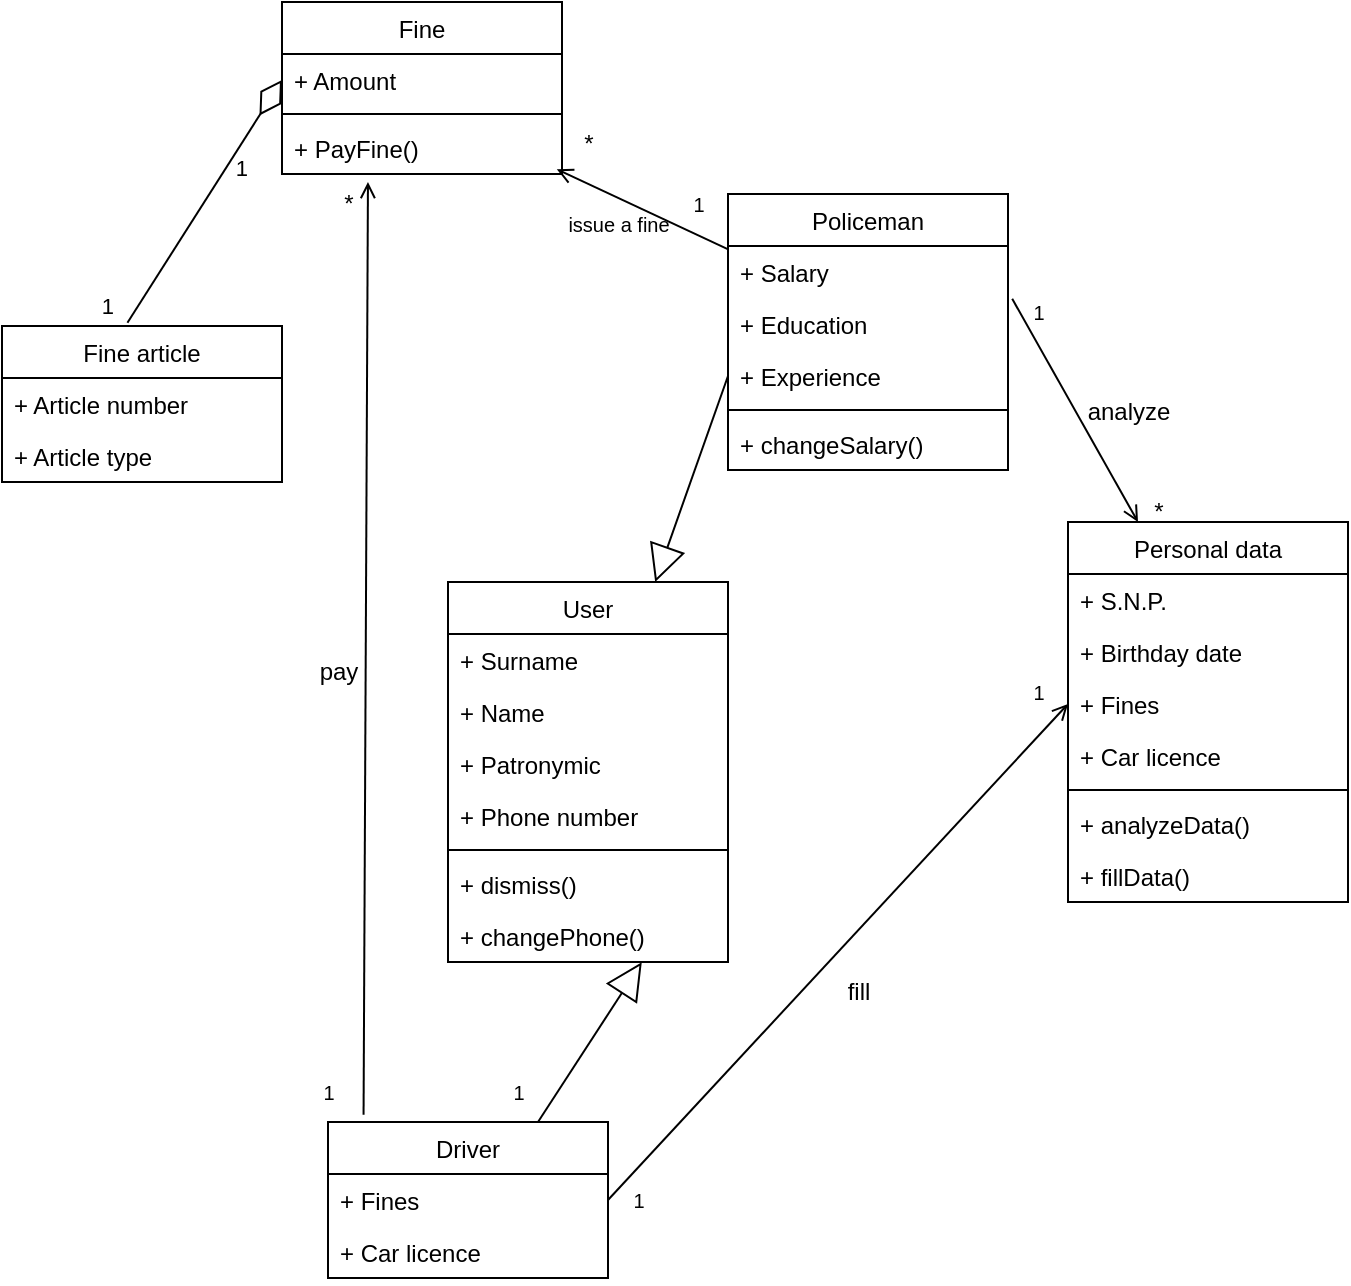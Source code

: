 <mxfile version="20.4.0" type="device"><diagram id="mCyr1kptdM3YggUfpTlr" name="Page-1"><mxGraphModel dx="826" dy="1961" grid="1" gridSize="10" guides="1" tooltips="1" connect="1" arrows="1" fold="1" page="1" pageScale="1" pageWidth="850" pageHeight="1100" math="0" shadow="0"><root><mxCell id="0"/><mxCell id="1" parent="0"/><mxCell id="RMtQjLJvcsIaxz_irh20-17" value="" style="endArrow=block;endSize=16;endFill=0;html=1;exitX=0;exitY=0.5;exitDx=0;exitDy=0;" parent="1" source="6ocjAHUngIfhMNf8PXdl-6" target="6ocjAHUngIfhMNf8PXdl-15" edge="1"><mxGeometry x="0.007" y="-8" width="160" relative="1" as="geometry"><mxPoint x="360" y="-400" as="sourcePoint"/><mxPoint x="340" y="-810" as="targetPoint"/><mxPoint as="offset"/></mxGeometry></mxCell><mxCell id="6ocjAHUngIfhMNf8PXdl-3" value="Policeman" style="swimlane;fontStyle=0;childLayout=stackLayout;horizontal=1;startSize=26;fillColor=none;horizontalStack=0;resizeParent=1;resizeParentMax=0;resizeLast=0;collapsible=1;marginBottom=0;" parent="1" vertex="1"><mxGeometry x="370" y="-504" width="140" height="138" as="geometry"/></mxCell><mxCell id="6ocjAHUngIfhMNf8PXdl-4" value="+ Salary" style="text;strokeColor=none;fillColor=none;align=left;verticalAlign=top;spacingLeft=4;spacingRight=4;overflow=hidden;rotatable=0;points=[[0,0.5],[1,0.5]];portConstraint=eastwest;" parent="6ocjAHUngIfhMNf8PXdl-3" vertex="1"><mxGeometry y="26" width="140" height="26" as="geometry"/></mxCell><mxCell id="6ocjAHUngIfhMNf8PXdl-5" value="+ Education" style="text;strokeColor=none;fillColor=none;align=left;verticalAlign=top;spacingLeft=4;spacingRight=4;overflow=hidden;rotatable=0;points=[[0,0.5],[1,0.5]];portConstraint=eastwest;" parent="6ocjAHUngIfhMNf8PXdl-3" vertex="1"><mxGeometry y="52" width="140" height="26" as="geometry"/></mxCell><mxCell id="6ocjAHUngIfhMNf8PXdl-6" value="+ Experience" style="text;strokeColor=none;fillColor=none;align=left;verticalAlign=top;spacingLeft=4;spacingRight=4;overflow=hidden;rotatable=0;points=[[0,0.5],[1,0.5]];portConstraint=eastwest;" parent="6ocjAHUngIfhMNf8PXdl-3" vertex="1"><mxGeometry y="78" width="140" height="26" as="geometry"/></mxCell><mxCell id="i1IjPsrdhijwOijEoD8R-19" value="" style="line;strokeWidth=1;fillColor=none;align=left;verticalAlign=middle;spacingTop=-1;spacingLeft=3;spacingRight=3;rotatable=0;labelPosition=right;points=[];portConstraint=eastwest;strokeColor=inherit;" vertex="1" parent="6ocjAHUngIfhMNf8PXdl-3"><mxGeometry y="104" width="140" height="8" as="geometry"/></mxCell><mxCell id="i1IjPsrdhijwOijEoD8R-18" value="+ changeSalary()" style="text;strokeColor=none;fillColor=none;align=left;verticalAlign=top;spacingLeft=4;spacingRight=4;overflow=hidden;rotatable=0;points=[[0,0.5],[1,0.5]];portConstraint=eastwest;" vertex="1" parent="6ocjAHUngIfhMNf8PXdl-3"><mxGeometry y="112" width="140" height="26" as="geometry"/></mxCell><mxCell id="6ocjAHUngIfhMNf8PXdl-10" value="Driver" style="swimlane;fontStyle=0;childLayout=stackLayout;horizontal=1;startSize=26;fillColor=none;horizontalStack=0;resizeParent=1;resizeParentMax=0;resizeLast=0;collapsible=1;marginBottom=0;" parent="1" vertex="1"><mxGeometry x="170" y="-40" width="140" height="78" as="geometry"/></mxCell><mxCell id="6ocjAHUngIfhMNf8PXdl-11" value="+ Fines" style="text;strokeColor=none;fillColor=none;align=left;verticalAlign=top;spacingLeft=4;spacingRight=4;overflow=hidden;rotatable=0;points=[[0,0.5],[1,0.5]];portConstraint=eastwest;" parent="6ocjAHUngIfhMNf8PXdl-10" vertex="1"><mxGeometry y="26" width="140" height="26" as="geometry"/></mxCell><mxCell id="6ocjAHUngIfhMNf8PXdl-12" value="+ Car licence" style="text;strokeColor=none;fillColor=none;align=left;verticalAlign=top;spacingLeft=4;spacingRight=4;overflow=hidden;rotatable=0;points=[[0,0.5],[1,0.5]];portConstraint=eastwest;" parent="6ocjAHUngIfhMNf8PXdl-10" vertex="1"><mxGeometry y="52" width="140" height="26" as="geometry"/></mxCell><mxCell id="6ocjAHUngIfhMNf8PXdl-15" value="User" style="swimlane;fontStyle=0;childLayout=stackLayout;horizontal=1;startSize=26;fillColor=none;horizontalStack=0;resizeParent=1;resizeParentMax=0;resizeLast=0;collapsible=1;marginBottom=0;" parent="1" vertex="1"><mxGeometry x="230" y="-310" width="140" height="190" as="geometry"/></mxCell><mxCell id="6ocjAHUngIfhMNf8PXdl-16" value="+ Surname" style="text;strokeColor=none;fillColor=none;align=left;verticalAlign=top;spacingLeft=4;spacingRight=4;overflow=hidden;rotatable=0;points=[[0,0.5],[1,0.5]];portConstraint=eastwest;" parent="6ocjAHUngIfhMNf8PXdl-15" vertex="1"><mxGeometry y="26" width="140" height="26" as="geometry"/></mxCell><mxCell id="6ocjAHUngIfhMNf8PXdl-17" value="+ Name" style="text;strokeColor=none;fillColor=none;align=left;verticalAlign=top;spacingLeft=4;spacingRight=4;overflow=hidden;rotatable=0;points=[[0,0.5],[1,0.5]];portConstraint=eastwest;" parent="6ocjAHUngIfhMNf8PXdl-15" vertex="1"><mxGeometry y="52" width="140" height="26" as="geometry"/></mxCell><mxCell id="6ocjAHUngIfhMNf8PXdl-18" value="+ Patronymic" style="text;strokeColor=none;fillColor=none;align=left;verticalAlign=top;spacingLeft=4;spacingRight=4;overflow=hidden;rotatable=0;points=[[0,0.5],[1,0.5]];portConstraint=eastwest;" parent="6ocjAHUngIfhMNf8PXdl-15" vertex="1"><mxGeometry y="78" width="140" height="26" as="geometry"/></mxCell><mxCell id="6ocjAHUngIfhMNf8PXdl-19" value="+ Phone number" style="text;strokeColor=none;fillColor=none;align=left;verticalAlign=top;spacingLeft=4;spacingRight=4;overflow=hidden;rotatable=0;points=[[0,0.5],[1,0.5]];portConstraint=eastwest;" parent="6ocjAHUngIfhMNf8PXdl-15" vertex="1"><mxGeometry y="104" width="140" height="26" as="geometry"/></mxCell><mxCell id="i1IjPsrdhijwOijEoD8R-17" value="" style="line;strokeWidth=1;fillColor=none;align=left;verticalAlign=middle;spacingTop=-1;spacingLeft=3;spacingRight=3;rotatable=0;labelPosition=right;points=[];portConstraint=eastwest;strokeColor=inherit;" vertex="1" parent="6ocjAHUngIfhMNf8PXdl-15"><mxGeometry y="130" width="140" height="8" as="geometry"/></mxCell><mxCell id="i1IjPsrdhijwOijEoD8R-14" value="+ dismiss()" style="text;strokeColor=none;fillColor=none;align=left;verticalAlign=top;spacingLeft=4;spacingRight=4;overflow=hidden;rotatable=0;points=[[0,0.5],[1,0.5]];portConstraint=eastwest;" vertex="1" parent="6ocjAHUngIfhMNf8PXdl-15"><mxGeometry y="138" width="140" height="26" as="geometry"/></mxCell><mxCell id="i1IjPsrdhijwOijEoD8R-15" value="+ changePhone()" style="text;strokeColor=none;fillColor=none;align=left;verticalAlign=top;spacingLeft=4;spacingRight=4;overflow=hidden;rotatable=0;points=[[0,0.5],[1,0.5]];portConstraint=eastwest;" vertex="1" parent="6ocjAHUngIfhMNf8PXdl-15"><mxGeometry y="164" width="140" height="26" as="geometry"/></mxCell><mxCell id="6ocjAHUngIfhMNf8PXdl-21" value="Personal data" style="swimlane;fontStyle=0;childLayout=stackLayout;horizontal=1;startSize=26;fillColor=none;horizontalStack=0;resizeParent=1;resizeParentMax=0;resizeLast=0;collapsible=1;marginBottom=0;" parent="1" vertex="1"><mxGeometry x="540" y="-340" width="140" height="190" as="geometry"/></mxCell><mxCell id="6ocjAHUngIfhMNf8PXdl-22" value="+ S.N.P." style="text;strokeColor=none;fillColor=none;align=left;verticalAlign=top;spacingLeft=4;spacingRight=4;overflow=hidden;rotatable=0;points=[[0,0.5],[1,0.5]];portConstraint=eastwest;" parent="6ocjAHUngIfhMNf8PXdl-21" vertex="1"><mxGeometry y="26" width="140" height="26" as="geometry"/></mxCell><mxCell id="6ocjAHUngIfhMNf8PXdl-20" value="+ Birthday date" style="text;strokeColor=none;fillColor=none;align=left;verticalAlign=top;spacingLeft=4;spacingRight=4;overflow=hidden;rotatable=0;points=[[0,0.5],[1,0.5]];portConstraint=eastwest;" parent="6ocjAHUngIfhMNf8PXdl-21" vertex="1"><mxGeometry y="52" width="140" height="26" as="geometry"/></mxCell><mxCell id="6ocjAHUngIfhMNf8PXdl-25" value="+ Fines" style="text;strokeColor=none;fillColor=none;align=left;verticalAlign=top;spacingLeft=4;spacingRight=4;overflow=hidden;rotatable=0;points=[[0,0.5],[1,0.5]];portConstraint=eastwest;" parent="6ocjAHUngIfhMNf8PXdl-21" vertex="1"><mxGeometry y="78" width="140" height="26" as="geometry"/></mxCell><mxCell id="6ocjAHUngIfhMNf8PXdl-26" value="+ Car licence" style="text;strokeColor=none;fillColor=none;align=left;verticalAlign=top;spacingLeft=4;spacingRight=4;overflow=hidden;rotatable=0;points=[[0,0.5],[1,0.5]];portConstraint=eastwest;" parent="6ocjAHUngIfhMNf8PXdl-21" vertex="1"><mxGeometry y="104" width="140" height="26" as="geometry"/></mxCell><mxCell id="i1IjPsrdhijwOijEoD8R-24" value="" style="line;strokeWidth=1;fillColor=none;align=left;verticalAlign=middle;spacingTop=-1;spacingLeft=3;spacingRight=3;rotatable=0;labelPosition=right;points=[];portConstraint=eastwest;strokeColor=inherit;" vertex="1" parent="6ocjAHUngIfhMNf8PXdl-21"><mxGeometry y="130" width="140" height="8" as="geometry"/></mxCell><mxCell id="i1IjPsrdhijwOijEoD8R-20" value="+ analyzeData()" style="text;strokeColor=none;fillColor=none;align=left;verticalAlign=top;spacingLeft=4;spacingRight=4;overflow=hidden;rotatable=0;points=[[0,0.5],[1,0.5]];portConstraint=eastwest;" vertex="1" parent="6ocjAHUngIfhMNf8PXdl-21"><mxGeometry y="138" width="140" height="26" as="geometry"/></mxCell><mxCell id="i1IjPsrdhijwOijEoD8R-21" value="+ fillData()" style="text;strokeColor=none;fillColor=none;align=left;verticalAlign=top;spacingLeft=4;spacingRight=4;overflow=hidden;rotatable=0;points=[[0,0.5],[1,0.5]];portConstraint=eastwest;" vertex="1" parent="6ocjAHUngIfhMNf8PXdl-21"><mxGeometry y="164" width="140" height="26" as="geometry"/></mxCell><mxCell id="6ocjAHUngIfhMNf8PXdl-27" value="" style="endArrow=block;endSize=16;endFill=0;html=1;exitX=0.75;exitY=0;exitDx=0;exitDy=0;entryX=0.692;entryY=1.007;entryDx=0;entryDy=0;entryPerimeter=0;" parent="1" source="6ocjAHUngIfhMNf8PXdl-10" target="i1IjPsrdhijwOijEoD8R-15" edge="1"><mxGeometry x="0.007" y="-8" width="160" relative="1" as="geometry"><mxPoint x="220" y="-350" as="sourcePoint"/><mxPoint x="327.275" y="-104" as="targetPoint"/><mxPoint as="offset"/><Array as="points"/></mxGeometry></mxCell><mxCell id="6ocjAHUngIfhMNf8PXdl-32" value="" style="endArrow=none;html=1;rounded=0;endFill=0;strokeWidth=1;entryX=1;entryY=0.5;entryDx=0;entryDy=0;exitX=0;exitY=0.5;exitDx=0;exitDy=0;startArrow=open;startFill=0;endSize=14;" parent="1" source="6ocjAHUngIfhMNf8PXdl-25" target="6ocjAHUngIfhMNf8PXdl-11" edge="1"><mxGeometry width="50" height="50" relative="1" as="geometry"><mxPoint x="350" y="-140" as="sourcePoint"/><mxPoint x="290" y="-180" as="targetPoint"/><Array as="points"/></mxGeometry></mxCell><mxCell id="6ocjAHUngIfhMNf8PXdl-33" value="&lt;font style=&quot;font-size: 10px;&quot;&gt;1&lt;/font&gt;" style="text;html=1;align=center;verticalAlign=middle;resizable=0;points=[];autosize=1;strokeColor=none;fillColor=none;" parent="1" vertex="1"><mxGeometry x="310" y="-16" width="30" height="30" as="geometry"/></mxCell><mxCell id="6ocjAHUngIfhMNf8PXdl-34" value="&lt;font style=&quot;font-size: 10px;&quot;&gt;1&lt;/font&gt;" style="text;html=1;align=center;verticalAlign=middle;resizable=0;points=[];autosize=1;strokeColor=none;fillColor=none;" parent="1" vertex="1"><mxGeometry x="510" y="-270" width="30" height="30" as="geometry"/></mxCell><mxCell id="6ocjAHUngIfhMNf8PXdl-35" value="" style="endArrow=open;html=1;rounded=0;strokeWidth=1;fontSize=10;exitX=1.015;exitY=0.016;exitDx=0;exitDy=0;exitPerimeter=0;entryX=0.25;entryY=0;entryDx=0;entryDy=0;endFill=0;" parent="1" source="6ocjAHUngIfhMNf8PXdl-5" target="6ocjAHUngIfhMNf8PXdl-21" edge="1"><mxGeometry width="50" height="50" relative="1" as="geometry"><mxPoint x="440" y="-290" as="sourcePoint"/><mxPoint x="490" y="-340" as="targetPoint"/></mxGeometry></mxCell><mxCell id="6ocjAHUngIfhMNf8PXdl-36" value="&lt;font style=&quot;font-size: 10px;&quot;&gt;1&lt;/font&gt;" style="text;html=1;align=center;verticalAlign=middle;resizable=0;points=[];autosize=1;strokeColor=none;fillColor=none;" parent="1" vertex="1"><mxGeometry x="510" y="-460" width="30" height="30" as="geometry"/></mxCell><mxCell id="6ocjAHUngIfhMNf8PXdl-37" value="issue a fine" style="text;html=1;align=center;verticalAlign=middle;resizable=0;points=[];autosize=1;strokeColor=none;fillColor=none;fontSize=10;" parent="1" vertex="1"><mxGeometry x="280" y="-504" width="70" height="30" as="geometry"/></mxCell><mxCell id="6ocjAHUngIfhMNf8PXdl-38" value="&lt;font style=&quot;font-size: 12px;&quot;&gt;fill&lt;/font&gt;" style="text;html=1;align=center;verticalAlign=middle;resizable=0;points=[];autosize=1;strokeColor=none;fillColor=none;fontSize=10;" parent="1" vertex="1"><mxGeometry x="420" y="-120" width="30" height="30" as="geometry"/></mxCell><mxCell id="PAIgX8eZ8kHETpRs-qrd-1" value="Fine" style="swimlane;fontStyle=0;childLayout=stackLayout;horizontal=1;startSize=26;fillColor=none;horizontalStack=0;resizeParent=1;resizeParentMax=0;resizeLast=0;collapsible=1;marginBottom=0;" parent="1" vertex="1"><mxGeometry x="147" y="-600" width="140" height="86" as="geometry"/></mxCell><mxCell id="PAIgX8eZ8kHETpRs-qrd-2" value="+ Amount" style="text;strokeColor=none;fillColor=none;align=left;verticalAlign=top;spacingLeft=4;spacingRight=4;overflow=hidden;rotatable=0;points=[[0,0.5],[1,0.5]];portConstraint=eastwest;" parent="PAIgX8eZ8kHETpRs-qrd-1" vertex="1"><mxGeometry y="26" width="140" height="26" as="geometry"/></mxCell><mxCell id="i1IjPsrdhijwOijEoD8R-23" value="" style="line;strokeWidth=1;fillColor=none;align=left;verticalAlign=middle;spacingTop=-1;spacingLeft=3;spacingRight=3;rotatable=0;labelPosition=right;points=[];portConstraint=eastwest;strokeColor=inherit;" vertex="1" parent="PAIgX8eZ8kHETpRs-qrd-1"><mxGeometry y="52" width="140" height="8" as="geometry"/></mxCell><mxCell id="i1IjPsrdhijwOijEoD8R-22" value="+ PayFine()" style="text;strokeColor=none;fillColor=none;align=left;verticalAlign=top;spacingLeft=4;spacingRight=4;overflow=hidden;rotatable=0;points=[[0,0.5],[1,0.5]];portConstraint=eastwest;" vertex="1" parent="PAIgX8eZ8kHETpRs-qrd-1"><mxGeometry y="60" width="140" height="26" as="geometry"/></mxCell><mxCell id="PAIgX8eZ8kHETpRs-qrd-5" value="" style="endArrow=open;html=1;rounded=0;strokeWidth=1;fontSize=10;exitX=-0.001;exitY=0.2;exitDx=0;exitDy=0;exitPerimeter=0;endFill=0;entryX=-0.02;entryY=0.922;entryDx=0;entryDy=0;entryPerimeter=0;" parent="1" source="6ocjAHUngIfhMNf8PXdl-3" target="PAIgX8eZ8kHETpRs-qrd-9" edge="1"><mxGeometry width="50" height="50" relative="1" as="geometry"><mxPoint x="512.1" y="-387.584" as="sourcePoint"/><mxPoint x="243.987" y="-492" as="targetPoint"/></mxGeometry></mxCell><mxCell id="PAIgX8eZ8kHETpRs-qrd-6" value="&lt;font style=&quot;font-size: 10px;&quot;&gt;1&lt;/font&gt;" style="text;html=1;align=center;verticalAlign=middle;resizable=0;points=[];autosize=1;strokeColor=none;fillColor=none;" parent="1" vertex="1"><mxGeometry x="340" y="-514" width="30" height="30" as="geometry"/></mxCell><mxCell id="PAIgX8eZ8kHETpRs-qrd-7" value="analyze" style="text;html=1;align=center;verticalAlign=middle;resizable=0;points=[];autosize=1;strokeColor=none;fillColor=none;" parent="1" vertex="1"><mxGeometry x="540" y="-410" width="60" height="30" as="geometry"/></mxCell><mxCell id="PAIgX8eZ8kHETpRs-qrd-9" value="*" style="text;html=1;align=center;verticalAlign=middle;resizable=0;points=[];autosize=1;strokeColor=none;fillColor=none;" parent="1" vertex="1"><mxGeometry x="285" y="-544" width="30" height="30" as="geometry"/></mxCell><mxCell id="PAIgX8eZ8kHETpRs-qrd-10" value="*" style="text;html=1;align=center;verticalAlign=middle;resizable=0;points=[];autosize=1;strokeColor=none;fillColor=none;" parent="1" vertex="1"><mxGeometry x="570" y="-360" width="30" height="30" as="geometry"/></mxCell><mxCell id="PAIgX8eZ8kHETpRs-qrd-11" value="" style="endArrow=none;html=1;rounded=0;endFill=0;strokeWidth=1;entryX=0.127;entryY=-0.046;entryDx=0;entryDy=0;startArrow=open;startFill=0;endSize=14;entryPerimeter=0;exitX=0.307;exitY=1.154;exitDx=0;exitDy=0;exitPerimeter=0;" parent="1" source="i1IjPsrdhijwOijEoD8R-22" target="6ocjAHUngIfhMNf8PXdl-10" edge="1"><mxGeometry width="50" height="50" relative="1" as="geometry"><mxPoint x="186.96" y="-492.39" as="sourcePoint"/><mxPoint x="360" y="-71" as="targetPoint"/><Array as="points"/></mxGeometry></mxCell><mxCell id="PAIgX8eZ8kHETpRs-qrd-12" value="*" style="text;html=1;align=center;verticalAlign=middle;resizable=0;points=[];autosize=1;strokeColor=none;fillColor=none;" parent="1" vertex="1"><mxGeometry x="165" y="-514" width="30" height="30" as="geometry"/></mxCell><mxCell id="PAIgX8eZ8kHETpRs-qrd-13" value="pay" style="text;html=1;align=center;verticalAlign=middle;resizable=0;points=[];autosize=1;strokeColor=none;fillColor=none;" parent="1" vertex="1"><mxGeometry x="155" y="-280" width="40" height="30" as="geometry"/></mxCell><mxCell id="PAIgX8eZ8kHETpRs-qrd-14" value="&lt;font style=&quot;font-size: 10px;&quot;&gt;1&lt;/font&gt;" style="text;html=1;align=center;verticalAlign=middle;resizable=0;points=[];autosize=1;strokeColor=none;fillColor=none;" parent="1" vertex="1"><mxGeometry x="250" y="-70" width="30" height="30" as="geometry"/></mxCell><mxCell id="PAIgX8eZ8kHETpRs-qrd-15" value="Fine article" style="swimlane;fontStyle=0;childLayout=stackLayout;horizontal=1;startSize=26;fillColor=none;horizontalStack=0;resizeParent=1;resizeParentMax=0;resizeLast=0;collapsible=1;marginBottom=0;" parent="1" vertex="1"><mxGeometry x="7" y="-438" width="140" height="78" as="geometry"/></mxCell><mxCell id="PAIgX8eZ8kHETpRs-qrd-16" value="+ Article number" style="text;strokeColor=none;fillColor=none;align=left;verticalAlign=top;spacingLeft=4;spacingRight=4;overflow=hidden;rotatable=0;points=[[0,0.5],[1,0.5]];portConstraint=eastwest;" parent="PAIgX8eZ8kHETpRs-qrd-15" vertex="1"><mxGeometry y="26" width="140" height="26" as="geometry"/></mxCell><mxCell id="PAIgX8eZ8kHETpRs-qrd-17" value="+ Article type" style="text;strokeColor=none;fillColor=none;align=left;verticalAlign=top;spacingLeft=4;spacingRight=4;overflow=hidden;rotatable=0;points=[[0,0.5],[1,0.5]];portConstraint=eastwest;" parent="PAIgX8eZ8kHETpRs-qrd-15" vertex="1"><mxGeometry y="52" width="140" height="26" as="geometry"/></mxCell><mxCell id="PAIgX8eZ8kHETpRs-qrd-19" value="" style="endArrow=none;html=1;endSize=12;startArrow=diamondThin;startSize=18;startFill=0;exitX=0;exitY=0.5;exitDx=0;exitDy=0;entryX=0.448;entryY=-0.021;entryDx=0;entryDy=0;entryPerimeter=0;" parent="1" source="PAIgX8eZ8kHETpRs-qrd-2" target="PAIgX8eZ8kHETpRs-qrd-15" edge="1"><mxGeometry relative="1" as="geometry"><mxPoint x="590" y="-760" as="sourcePoint"/><mxPoint x="70" y="-511" as="targetPoint"/></mxGeometry></mxCell><mxCell id="PAIgX8eZ8kHETpRs-qrd-20" value="1" style="edgeLabel;resizable=0;html=1;align=right;verticalAlign=top;" parent="PAIgX8eZ8kHETpRs-qrd-19" connectable="0" vertex="1"><mxGeometry x="1" relative="1" as="geometry"><mxPoint x="-6" y="-21" as="offset"/></mxGeometry></mxCell><mxCell id="PAIgX8eZ8kHETpRs-qrd-22" value="1" style="edgeLabel;resizable=0;html=1;align=right;verticalAlign=top;" parent="1" connectable="0" vertex="1"><mxGeometry x="130.005" y="-529.998" as="geometry"/></mxCell><mxCell id="i1IjPsrdhijwOijEoD8R-25" value="&lt;font style=&quot;font-size: 10px;&quot;&gt;1&lt;/font&gt;" style="text;html=1;align=center;verticalAlign=middle;resizable=0;points=[];autosize=1;strokeColor=none;fillColor=none;" vertex="1" parent="1"><mxGeometry x="155" y="-70" width="30" height="30" as="geometry"/></mxCell></root></mxGraphModel></diagram></mxfile>